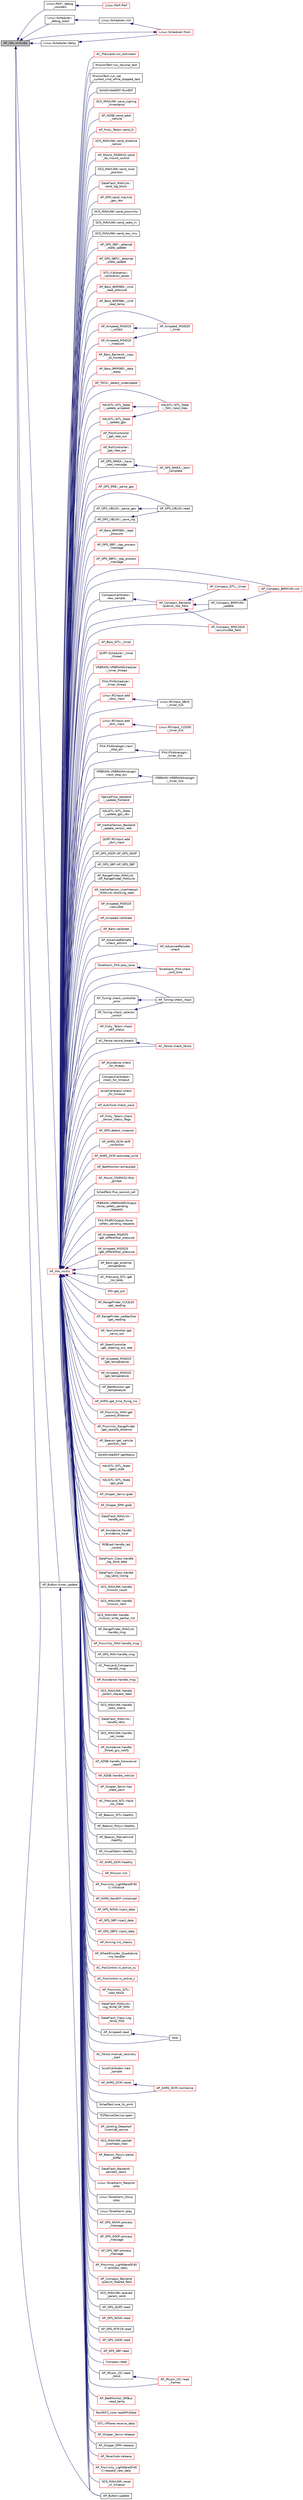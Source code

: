 digraph "AP_HAL::millis64"
{
 // INTERACTIVE_SVG=YES
  edge [fontname="Helvetica",fontsize="10",labelfontname="Helvetica",labelfontsize="10"];
  node [fontname="Helvetica",fontsize="10",shape=record];
  rankdir="LR";
  Node1 [label="AP_HAL::millis64",height=0.2,width=0.4,color="black", fillcolor="grey75", style="filled", fontcolor="black"];
  Node1 -> Node2 [dir="back",color="midnightblue",fontsize="10",style="solid",fontname="Helvetica"];
  Node2 [label="Linux::Perf::_debug\l_counters",height=0.2,width=0.4,color="black", fillcolor="white", style="filled",URL="$classLinux_1_1Perf.html#a3ac148f00b2c20fa02d6f8a741fea4e7"];
  Node2 -> Node3 [dir="back",color="midnightblue",fontsize="10",style="solid",fontname="Helvetica"];
  Node3 [label="Linux::Perf::Perf",height=0.2,width=0.4,color="red", fillcolor="white", style="filled",URL="$classLinux_1_1Perf.html#a3dbd0815611aaaeff54987747b8ee1d8"];
  Node1 -> Node4 [dir="back",color="midnightblue",fontsize="10",style="solid",fontname="Helvetica"];
  Node4 [label="Linux::Scheduler::\l_debug_stack",height=0.2,width=0.4,color="black", fillcolor="white", style="filled",URL="$classLinux_1_1Scheduler.html#a163eb7b285c95b1b1d036fc61d723910"];
  Node4 -> Node5 [dir="back",color="midnightblue",fontsize="10",style="solid",fontname="Helvetica"];
  Node5 [label="Linux::Scheduler::init",height=0.2,width=0.4,color="black", fillcolor="white", style="filled",URL="$classLinux_1_1Scheduler.html#a3d77c332e051c28c83fb07757e7100bd"];
  Node5 -> Node6 [dir="back",color="midnightblue",fontsize="10",style="solid",fontname="Helvetica"];
  Node6 [label="Linux::Scheduler::from",height=0.2,width=0.4,color="red", fillcolor="white", style="filled",URL="$classLinux_1_1Scheduler.html#a53ecaae0fdc72f85bd57c4b0cff93653"];
  Node6 -> Node1 [dir="back",color="midnightblue",fontsize="10",style="solid",fontname="Helvetica"];
  Node1 -> Node7 [dir="back",color="midnightblue",fontsize="10",style="solid",fontname="Helvetica"];
  Node7 [label="Linux::Scheduler::delay",height=0.2,width=0.4,color="black", fillcolor="white", style="filled",URL="$classLinux_1_1Scheduler.html#a14f3239ecbb9889823b20dc9de655c2f"];
  Node7 -> Node6 [dir="back",color="midnightblue",fontsize="10",style="solid",fontname="Helvetica"];
  Node1 -> Node8 [dir="back",color="midnightblue",fontsize="10",style="solid",fontname="Helvetica"];
  Node8 [label="AP_HAL::millis",height=0.2,width=0.4,color="red", fillcolor="white", style="filled",URL="$namespaceAP__HAL.html#a77dffbb18891996280308e21316ec186"];
  Node8 -> Node9 [dir="back",color="midnightblue",fontsize="10",style="solid",fontname="Helvetica"];
  Node9 [label="AP_GPS_SBP::_attempt\l_state_update",height=0.2,width=0.4,color="red", fillcolor="white", style="filled",URL="$classAP__GPS__SBP.html#af9e1e7cae1c58891c9a47a6ae6425491"];
  Node8 -> Node10 [dir="back",color="midnightblue",fontsize="10",style="solid",fontname="Helvetica"];
  Node10 [label="AP_GPS_SBP2::_attempt\l_state_update",height=0.2,width=0.4,color="red", fillcolor="white", style="filled",URL="$classAP__GPS__SBP2.html#a3edae9c87777799057ef0695fe831c2d"];
  Node8 -> Node11 [dir="back",color="midnightblue",fontsize="10",style="solid",fontname="Helvetica"];
  Node11 [label="SITL::Calibration::\l_calibration_poses",height=0.2,width=0.4,color="red", fillcolor="white", style="filled",URL="$classSITL_1_1Calibration.html#a529449c7dee022d7986666ed4bd1b11d"];
  Node8 -> Node12 [dir="back",color="midnightblue",fontsize="10",style="solid",fontname="Helvetica"];
  Node12 [label="AP_Baro_BMP085::_cmd\l_read_pressure",height=0.2,width=0.4,color="red", fillcolor="white", style="filled",URL="$classAP__Baro__BMP085.html#ac1fb3b227a84ad6acac84685b94d9d04"];
  Node8 -> Node13 [dir="back",color="midnightblue",fontsize="10",style="solid",fontname="Helvetica"];
  Node13 [label="AP_Baro_BMP085::_cmd\l_read_temp",height=0.2,width=0.4,color="red", fillcolor="white", style="filled",URL="$classAP__Baro__BMP085.html#a4372090c972c219aaa33469bab02421c"];
  Node8 -> Node14 [dir="back",color="midnightblue",fontsize="10",style="solid",fontname="Helvetica"];
  Node14 [label="AP_Airspeed_MS4525\l::_collect",height=0.2,width=0.4,color="red", fillcolor="white", style="filled",URL="$classAP__Airspeed__MS4525.html#a13fc58d8fcd175bfa011a67849d416bd"];
  Node14 -> Node15 [dir="back",color="midnightblue",fontsize="10",style="solid",fontname="Helvetica"];
  Node15 [label="AP_Airspeed_MS4525\l::_timer",height=0.2,width=0.4,color="red", fillcolor="white", style="filled",URL="$classAP__Airspeed__MS4525.html#aae5d41deaf1f1064c81ca91ef44ca8b1"];
  Node8 -> Node16 [dir="back",color="midnightblue",fontsize="10",style="solid",fontname="Helvetica"];
  Node16 [label="AP_Baro_Backend::_copy\l_to_frontend",height=0.2,width=0.4,color="red", fillcolor="white", style="filled",URL="$classAP__Baro__Backend.html#ad70c9cb450b4a7f5085d5b118ad90325"];
  Node8 -> Node17 [dir="back",color="midnightblue",fontsize="10",style="solid",fontname="Helvetica"];
  Node17 [label="AP_Baro_BMP085::_data\l_ready",height=0.2,width=0.4,color="red", fillcolor="white", style="filled",URL="$classAP__Baro__BMP085.html#ae3c2ff16de4fb49447fcab3db3a9d3c4"];
  Node8 -> Node18 [dir="back",color="midnightblue",fontsize="10",style="solid",fontname="Helvetica"];
  Node18 [label="AP_TECS::_detect_underspeed",height=0.2,width=0.4,color="red", fillcolor="white", style="filled",URL="$classAP__TECS.html#a7318e1b5998b99f4febe0d53040c5744"];
  Node8 -> Node19 [dir="back",color="midnightblue",fontsize="10",style="solid",fontname="Helvetica"];
  Node19 [label="HALSITL::SITL_State\l::_fdm_input_step",height=0.2,width=0.4,color="red", fillcolor="white", style="filled",URL="$classHALSITL_1_1SITL__State.html#ae31c93a26ca780bb508dded2498e2e93"];
  Node8 -> Node20 [dir="back",color="midnightblue",fontsize="10",style="solid",fontname="Helvetica"];
  Node20 [label="AP_PitchController\l::_get_rate_out",height=0.2,width=0.4,color="red", fillcolor="white", style="filled",URL="$classAP__PitchController.html#a4613b491d225c7ee7eac435f79d7c495"];
  Node8 -> Node21 [dir="back",color="midnightblue",fontsize="10",style="solid",fontname="Helvetica"];
  Node21 [label="AP_RollController::\l_get_rate_out",height=0.2,width=0.4,color="red", fillcolor="white", style="filled",URL="$classAP__RollController.html#a702a5fbdae8598e86dc2aa73b8f59089"];
  Node8 -> Node22 [dir="back",color="midnightblue",fontsize="10",style="solid",fontname="Helvetica"];
  Node22 [label="AP_GPS_NMEA::_have\l_new_message",height=0.2,width=0.4,color="black", fillcolor="white", style="filled",URL="$classAP__GPS__NMEA.html#ac00d59b8629fb189c9c3845a0947c1fc",tooltip="return true if we have a new set of NMEA messages "];
  Node22 -> Node23 [dir="back",color="midnightblue",fontsize="10",style="solid",fontname="Helvetica"];
  Node23 [label="AP_GPS_NMEA::_term\l_complete",height=0.2,width=0.4,color="red", fillcolor="white", style="filled",URL="$classAP__GPS__NMEA.html#ab82936a41e41786f03aea079978de6bc"];
  Node8 -> Node24 [dir="back",color="midnightblue",fontsize="10",style="solid",fontname="Helvetica"];
  Node24 [label="AP_Airspeed_MS4525\l::_measure",height=0.2,width=0.4,color="red", fillcolor="white", style="filled",URL="$classAP__Airspeed__MS4525.html#a4b09698b6eac3e5104ccdde3132e2986"];
  Node24 -> Node15 [dir="back",color="midnightblue",fontsize="10",style="solid",fontname="Helvetica"];
  Node8 -> Node25 [dir="back",color="midnightblue",fontsize="10",style="solid",fontname="Helvetica"];
  Node25 [label="AP_GPS_ERB::_parse_gps",height=0.2,width=0.4,color="red", fillcolor="white", style="filled",URL="$classAP__GPS__ERB.html#a5f2422b7fa7cfd94f6dfe7825b25a14a"];
  Node8 -> Node26 [dir="back",color="midnightblue",fontsize="10",style="solid",fontname="Helvetica"];
  Node26 [label="AP_GPS_UBLOX::_parse_gps",height=0.2,width=0.4,color="black", fillcolor="white", style="filled",URL="$classAP__GPS__UBLOX.html#a16ae8ab4b0babfbc2245beb0a438ec33"];
  Node26 -> Node27 [dir="back",color="midnightblue",fontsize="10",style="solid",fontname="Helvetica"];
  Node27 [label="AP_GPS_UBLOX::read",height=0.2,width=0.4,color="black", fillcolor="white", style="filled",URL="$classAP__GPS__UBLOX.html#a09825f5ca37ee9bdb5e0939a4073a84e"];
  Node8 -> Node28 [dir="back",color="midnightblue",fontsize="10",style="solid",fontname="Helvetica"];
  Node28 [label="AP_Baro_BMP085::_read\l_pressure",height=0.2,width=0.4,color="red", fillcolor="white", style="filled",URL="$classAP__Baro__BMP085.html#a430b610d8995dd5d437f576283586f75"];
  Node8 -> Node29 [dir="back",color="midnightblue",fontsize="10",style="solid",fontname="Helvetica"];
  Node29 [label="AP_GPS_UBLOX::_save_cfg",height=0.2,width=0.4,color="black", fillcolor="white", style="filled",URL="$classAP__GPS__UBLOX.html#a735f714c51ff36ab8e5fa4cf266627ab"];
  Node29 -> Node27 [dir="back",color="midnightblue",fontsize="10",style="solid",fontname="Helvetica"];
  Node8 -> Node30 [dir="back",color="midnightblue",fontsize="10",style="solid",fontname="Helvetica"];
  Node30 [label="AP_GPS_SBP::_sbp_process\l_message",height=0.2,width=0.4,color="red", fillcolor="white", style="filled",URL="$classAP__GPS__SBP.html#a95d51866fda5a620229c74d5684acce4"];
  Node8 -> Node31 [dir="back",color="midnightblue",fontsize="10",style="solid",fontname="Helvetica"];
  Node31 [label="AP_GPS_SBP2::_sbp_process\l_message",height=0.2,width=0.4,color="red", fillcolor="white", style="filled",URL="$classAP__GPS__SBP2.html#ac64f29dd084dc165c676cfd2751e77ae"];
  Node8 -> Node23 [dir="back",color="midnightblue",fontsize="10",style="solid",fontname="Helvetica"];
  Node8 -> Node32 [dir="back",color="midnightblue",fontsize="10",style="solid",fontname="Helvetica"];
  Node32 [label="AP_Compass_SITL::_timer",height=0.2,width=0.4,color="red", fillcolor="white", style="filled",URL="$classAP__Compass__SITL.html#a3f5d4867cc2b98a8150eed773c70f28d"];
  Node8 -> Node33 [dir="back",color="midnightblue",fontsize="10",style="solid",fontname="Helvetica"];
  Node33 [label="AP_Baro_SITL::_timer",height=0.2,width=0.4,color="red", fillcolor="white", style="filled",URL="$classAP__Baro__SITL.html#a4410046511a908517752e4244eef988b"];
  Node8 -> Node15 [dir="back",color="midnightblue",fontsize="10",style="solid",fontname="Helvetica"];
  Node8 -> Node34 [dir="back",color="midnightblue",fontsize="10",style="solid",fontname="Helvetica"];
  Node34 [label="QURT::Scheduler::_timer\l_thread",height=0.2,width=0.4,color="red", fillcolor="white", style="filled",URL="$classQURT_1_1Scheduler.html#a1d66358f539e2d6a483e72465ee89db4"];
  Node8 -> Node35 [dir="back",color="midnightblue",fontsize="10",style="solid",fontname="Helvetica"];
  Node35 [label="VRBRAIN::VRBRAINScheduler\l::_timer_thread",height=0.2,width=0.4,color="red", fillcolor="white", style="filled",URL="$classVRBRAIN_1_1VRBRAINScheduler.html#a9ee4d617834fabe5361a21e8f2ca167f"];
  Node8 -> Node36 [dir="back",color="midnightblue",fontsize="10",style="solid",fontname="Helvetica"];
  Node36 [label="PX4::PX4Scheduler::\l_timer_thread",height=0.2,width=0.4,color="red", fillcolor="white", style="filled",URL="$classPX4_1_1PX4Scheduler.html#ac963ed3c125bf36ec4d55f4675821540"];
  Node8 -> Node37 [dir="back",color="midnightblue",fontsize="10",style="solid",fontname="Helvetica"];
  Node37 [label="Linux::RCInput_SBUS\l::_timer_tick",height=0.2,width=0.4,color="black", fillcolor="white", style="filled",URL="$classLinux_1_1RCInput__SBUS.html#abfee87e744e16f1ddc3753f26dc07258"];
  Node8 -> Node38 [dir="back",color="midnightblue",fontsize="10",style="solid",fontname="Helvetica"];
  Node38 [label="Linux::RCInput_115200\l::_timer_tick",height=0.2,width=0.4,color="red", fillcolor="white", style="filled",URL="$classLinux_1_1RCInput__115200.html#a9805846609a4810fdfa92a6354f7cb45"];
  Node8 -> Node39 [dir="back",color="midnightblue",fontsize="10",style="solid",fontname="Helvetica"];
  Node39 [label="PX4::PX4AnalogIn::\l_timer_tick",height=0.2,width=0.4,color="black", fillcolor="white", style="filled",URL="$classPX4_1_1PX4AnalogIn.html#a8a56bfd768600281c018928ffe92e638"];
  Node8 -> Node40 [dir="back",color="midnightblue",fontsize="10",style="solid",fontname="Helvetica"];
  Node40 [label="VRBRAIN::VRBRAINAnalogIn\l::_timer_tick",height=0.2,width=0.4,color="black", fillcolor="white", style="filled",URL="$classVRBRAIN_1_1VRBRAINAnalogIn.html#a40d1f2b6221fd1af277a15d8c4c2b841"];
  Node8 -> Node41 [dir="back",color="midnightblue",fontsize="10",style="solid",fontname="Helvetica"];
  Node41 [label="AP_Compass_BMM150::\l_update",height=0.2,width=0.4,color="black", fillcolor="white", style="filled",URL="$classAP__Compass__BMM150.html#a96b1e2aac46938ae46e0f1b99a87b963"];
  Node41 -> Node42 [dir="back",color="midnightblue",fontsize="10",style="solid",fontname="Helvetica"];
  Node42 [label="AP_Compass_BMM150::init",height=0.2,width=0.4,color="red", fillcolor="white", style="filled",URL="$classAP__Compass__BMM150.html#abbf9a3c627c7226835bc4ec7a346f221"];
  Node8 -> Node43 [dir="back",color="midnightblue",fontsize="10",style="solid",fontname="Helvetica"];
  Node43 [label="HALSITL::SITL_State\l::_update_airspeed",height=0.2,width=0.4,color="red", fillcolor="white", style="filled",URL="$classHALSITL_1_1SITL__State.html#a926476eef699cc23f1de29f8e732b58b"];
  Node43 -> Node19 [dir="back",color="midnightblue",fontsize="10",style="solid",fontname="Helvetica"];
  Node8 -> Node44 [dir="back",color="midnightblue",fontsize="10",style="solid",fontname="Helvetica"];
  Node44 [label="OpticalFlow_backend\l::_update_frontend",height=0.2,width=0.4,color="red", fillcolor="white", style="filled",URL="$classOpticalFlow__backend.html#ab72ed837eb3db59b87bf26c3bc5cc6b8"];
  Node8 -> Node45 [dir="back",color="midnightblue",fontsize="10",style="solid",fontname="Helvetica"];
  Node45 [label="HALSITL::SITL_State\l::_update_gps",height=0.2,width=0.4,color="red", fillcolor="white", style="filled",URL="$classHALSITL_1_1SITL__State.html#a09b6857a6f87a51390d4e045cb671207"];
  Node45 -> Node19 [dir="back",color="midnightblue",fontsize="10",style="solid",fontname="Helvetica"];
  Node8 -> Node46 [dir="back",color="midnightblue",fontsize="10",style="solid",fontname="Helvetica"];
  Node46 [label="HALSITL::SITL_State\l::_update_gps_ubx",height=0.2,width=0.4,color="black", fillcolor="white", style="filled",URL="$classHALSITL_1_1SITL__State.html#ac1ebac67fec89f45cb9d45a0655ff03b"];
  Node8 -> Node47 [dir="back",color="midnightblue",fontsize="10",style="solid",fontname="Helvetica"];
  Node47 [label="AP_InertialSensor_Backend\l::_update_sensor_rate",height=0.2,width=0.4,color="red", fillcolor="white", style="filled",URL="$classAP__InertialSensor__Backend.html#aa5fffdafc41848b971e3639eef787a2b"];
  Node8 -> Node48 [dir="back",color="midnightblue",fontsize="10",style="solid",fontname="Helvetica"];
  Node48 [label="AP_Compass_MMC3416\l::accumulate_field",height=0.2,width=0.4,color="red", fillcolor="white", style="filled",URL="$classAP__Compass__MMC3416.html#aa81525e474696e469db55ad9712a1b4f"];
  Node8 -> Node49 [dir="back",color="midnightblue",fontsize="10",style="solid",fontname="Helvetica"];
  Node49 [label="Linux::RCInput::add\l_dsm_input",height=0.2,width=0.4,color="red", fillcolor="white", style="filled",URL="$classLinux_1_1RCInput.html#a25136c569dd0745cad9ed02cefd87e54"];
  Node49 -> Node38 [dir="back",color="midnightblue",fontsize="10",style="solid",fontname="Helvetica"];
  Node8 -> Node50 [dir="back",color="midnightblue",fontsize="10",style="solid",fontname="Helvetica"];
  Node50 [label="QURT::RCInput::add\l_dsm_input",height=0.2,width=0.4,color="red", fillcolor="white", style="filled",URL="$classQURT_1_1RCInput.html#a2617a405bd3ee00bfb852210ab6c83c0"];
  Node8 -> Node51 [dir="back",color="midnightblue",fontsize="10",style="solid",fontname="Helvetica"];
  Node51 [label="Linux::RCInput::add\l_sbus_input",height=0.2,width=0.4,color="red", fillcolor="white", style="filled",URL="$classLinux_1_1RCInput.html#ad1b918e5e7487c376b3c7dfe116820e6"];
  Node51 -> Node37 [dir="back",color="midnightblue",fontsize="10",style="solid",fontname="Helvetica"];
  Node8 -> Node52 [dir="back",color="midnightblue",fontsize="10",style="solid",fontname="Helvetica"];
  Node52 [label="AP_GPS_GSOF::AP_GPS_GSOF",height=0.2,width=0.4,color="black", fillcolor="white", style="filled",URL="$classAP__GPS__GSOF.html#aec41afcb9cf873ac94f3da3591f375cc"];
  Node8 -> Node53 [dir="back",color="midnightblue",fontsize="10",style="solid",fontname="Helvetica"];
  Node53 [label="AP_GPS_SBP::AP_GPS_SBP",height=0.2,width=0.4,color="black", fillcolor="white", style="filled",URL="$classAP__GPS__SBP.html#a5330643cab6ccc8bdd48a139d27d7bf0"];
  Node8 -> Node54 [dir="back",color="midnightblue",fontsize="10",style="solid",fontname="Helvetica"];
  Node54 [label="AP_RangeFinder_MAVLink\l::AP_RangeFinder_MAVLink",height=0.2,width=0.4,color="black", fillcolor="white", style="filled",URL="$classAP__RangeFinder__MAVLink.html#a66299625c83dee25d43fe807d423bfe5"];
  Node8 -> Node55 [dir="back",color="midnightblue",fontsize="10",style="solid",fontname="Helvetica"];
  Node55 [label="AP_InertialSensor_UserInteract\l_MAVLink::blocking_read",height=0.2,width=0.4,color="red", fillcolor="white", style="filled",URL="$classAP__InertialSensor__UserInteract__MAVLink.html#a48aca70929432691988f04da6a6797e9"];
  Node8 -> Node56 [dir="back",color="midnightblue",fontsize="10",style="solid",fontname="Helvetica"];
  Node56 [label="AP_Airspeed_MS5525\l::calculate",height=0.2,width=0.4,color="red", fillcolor="white", style="filled",URL="$classAP__Airspeed__MS5525.html#a9f3b8fc0b48b02836aa13f6ea76606c4"];
  Node8 -> Node57 [dir="back",color="midnightblue",fontsize="10",style="solid",fontname="Helvetica"];
  Node57 [label="AP_Airspeed::calibrate",height=0.2,width=0.4,color="red", fillcolor="white", style="filled",URL="$classAP__Airspeed.html#afb7c91590b3efc00ee2d72cc6bcc856f"];
  Node8 -> Node58 [dir="back",color="midnightblue",fontsize="10",style="solid",fontname="Helvetica"];
  Node58 [label="AP_Baro::calibrate",height=0.2,width=0.4,color="red", fillcolor="white", style="filled",URL="$classAP__Baro.html#abd4110392c9cc5e59b143dd4cb2b5800"];
  Node8 -> Node59 [dir="back",color="midnightblue",fontsize="10",style="solid",fontname="Helvetica"];
  Node59 [label="AP_AdvancedFailsafe\l::check",height=0.2,width=0.4,color="red", fillcolor="white", style="filled",URL="$classAP__AdvancedFailsafe.html#a017a878d56457eea9bd9a59c07b92190"];
  Node8 -> Node60 [dir="back",color="midnightblue",fontsize="10",style="solid",fontname="Helvetica"];
  Node60 [label="AP_AdvancedFailsafe\l::check_altlimit",height=0.2,width=0.4,color="black", fillcolor="white", style="filled",URL="$classAP__AdvancedFailsafe.html#afcae077373d7958b1dba0ebc6c25d61b"];
  Node60 -> Node59 [dir="back",color="midnightblue",fontsize="10",style="solid",fontname="Helvetica"];
  Node8 -> Node61 [dir="back",color="midnightblue",fontsize="10",style="solid",fontname="Helvetica"];
  Node61 [label="ToneAlarm_PX4::check\l_cont_tone",height=0.2,width=0.4,color="red", fillcolor="white", style="filled",URL="$classToneAlarm__PX4.html#abb5cda80288f2d2dca9d9e5c7e5fd920"];
  Node8 -> Node62 [dir="back",color="midnightblue",fontsize="10",style="solid",fontname="Helvetica"];
  Node62 [label="AP_Tuning::check_controller\l_error",height=0.2,width=0.4,color="black", fillcolor="white", style="filled",URL="$classAP__Tuning.html#a2edf7f8bc74c25be438ec7ceacbe9267"];
  Node62 -> Node63 [dir="back",color="midnightblue",fontsize="10",style="solid",fontname="Helvetica"];
  Node63 [label="AP_Tuning::check_input",height=0.2,width=0.4,color="black", fillcolor="white", style="filled",URL="$classAP__Tuning.html#a26bf8c5e3711e547ce95654ca285fecb"];
  Node8 -> Node64 [dir="back",color="midnightblue",fontsize="10",style="solid",fontname="Helvetica"];
  Node64 [label="AP_Frsky_Telem::check\l_ekf_status",height=0.2,width=0.4,color="red", fillcolor="white", style="filled",URL="$classAP__Frsky__Telem.html#ae7cda6dffbc204a0a9ca7b5ff92d8f94"];
  Node8 -> Node65 [dir="back",color="midnightblue",fontsize="10",style="solid",fontname="Helvetica"];
  Node65 [label="AC_Fence::check_fence",height=0.2,width=0.4,color="red", fillcolor="white", style="filled",URL="$classAC__Fence.html#a730e2005dc74a0a70ee16bfb9569baeb"];
  Node8 -> Node66 [dir="back",color="midnightblue",fontsize="10",style="solid",fontname="Helvetica"];
  Node66 [label="AP_Avoidance::check\l_for_threats",height=0.2,width=0.4,color="red", fillcolor="white", style="filled",URL="$classAP__Avoidance.html#abc8f1fe8366f6d24482fde3a87f49315"];
  Node8 -> Node67 [dir="back",color="midnightblue",fontsize="10",style="solid",fontname="Helvetica"];
  Node67 [label="CompassCalibrator::\lcheck_for_timeout",height=0.2,width=0.4,color="black", fillcolor="white", style="filled",URL="$classCompassCalibrator.html#a62c2a942fc44357860fe22df7ffdccf2"];
  Node8 -> Node68 [dir="back",color="midnightblue",fontsize="10",style="solid",fontname="Helvetica"];
  Node68 [label="AccelCalibrator::check\l_for_timeout",height=0.2,width=0.4,color="red", fillcolor="white", style="filled",URL="$classAccelCalibrator.html#af7d4e451e12cfadd1fe298743c8538a8"];
  Node8 -> Node63 [dir="back",color="midnightblue",fontsize="10",style="solid",fontname="Helvetica"];
  Node8 -> Node69 [dir="back",color="midnightblue",fontsize="10",style="solid",fontname="Helvetica"];
  Node69 [label="AP_AutoTune::check_save",height=0.2,width=0.4,color="red", fillcolor="white", style="filled",URL="$classAP__AutoTune.html#ac05a94ad7cd4c42e14182d9ba5f861db"];
  Node8 -> Node70 [dir="back",color="midnightblue",fontsize="10",style="solid",fontname="Helvetica"];
  Node70 [label="AP_Tuning::check_selector\l_switch",height=0.2,width=0.4,color="black", fillcolor="white", style="filled",URL="$classAP__Tuning.html#a2c322bf5acb10cb09aee89436abf4e04"];
  Node70 -> Node63 [dir="back",color="midnightblue",fontsize="10",style="solid",fontname="Helvetica"];
  Node8 -> Node71 [dir="back",color="midnightblue",fontsize="10",style="solid",fontname="Helvetica"];
  Node71 [label="AP_Frsky_Telem::check\l_sensor_status_flags",height=0.2,width=0.4,color="red", fillcolor="white", style="filled",URL="$classAP__Frsky__Telem.html#a190c956e56465e105b8e81d4bdc3dd58"];
  Node8 -> Node72 [dir="back",color="midnightblue",fontsize="10",style="solid",fontname="Helvetica"];
  Node72 [label="AP_GPS::detect_instance",height=0.2,width=0.4,color="red", fillcolor="white", style="filled",URL="$classAP__GPS.html#a4bdd5c70ed358b4147a58c7d09f040dd"];
  Node8 -> Node73 [dir="back",color="midnightblue",fontsize="10",style="solid",fontname="Helvetica"];
  Node73 [label="AP_AHRS_DCM::drift\l_correction",height=0.2,width=0.4,color="red", fillcolor="white", style="filled",URL="$classAP__AHRS__DCM.html#a8c3304b59bc6a27f24c686985c100549"];
  Node8 -> Node74 [dir="back",color="midnightblue",fontsize="10",style="solid",fontname="Helvetica"];
  Node74 [label="AP_AHRS_DCM::estimate_wind",height=0.2,width=0.4,color="red", fillcolor="white", style="filled",URL="$classAP__AHRS__DCM.html#a757a939cd2b3276bd34493d797abdbbc"];
  Node8 -> Node75 [dir="back",color="midnightblue",fontsize="10",style="solid",fontname="Helvetica"];
  Node75 [label="AP_BattMonitor::exhausted",height=0.2,width=0.4,color="red", fillcolor="white", style="filled",URL="$classAP__BattMonitor.html#af4f82f91854e1a8b04745ab05f932c0f",tooltip="exhausted - returns true if the battery&#39;s voltage remains below the low_voltage for 10 seconds or rem..."];
  Node8 -> Node76 [dir="back",color="midnightblue",fontsize="10",style="solid",fontname="Helvetica"];
  Node76 [label="AP_Mount_SToRM32::find\l_gimbal",height=0.2,width=0.4,color="red", fillcolor="white", style="filled",URL="$classAP__Mount__SToRM32.html#a2ec4b2a08f50c26bc0e81c0108ce4c68"];
  Node8 -> Node77 [dir="back",color="midnightblue",fontsize="10",style="solid",fontname="Helvetica"];
  Node77 [label="SchedTest::five_second_call",height=0.2,width=0.4,color="black", fillcolor="white", style="filled",URL="$classSchedTest.html#ab41681c4e9b1eda12cc3f85ed89e82cf"];
  Node8 -> Node78 [dir="back",color="midnightblue",fontsize="10",style="solid",fontname="Helvetica"];
  Node78 [label="VRBRAIN::VRBRAINRCOutput\l::force_safety_pending\l_requests",height=0.2,width=0.4,color="red", fillcolor="white", style="filled",URL="$classVRBRAIN_1_1VRBRAINRCOutput.html#a6630438a6dbe9bebf6815b40b3e3a445"];
  Node8 -> Node79 [dir="back",color="midnightblue",fontsize="10",style="solid",fontname="Helvetica"];
  Node79 [label="PX4::PX4RCOutput::force\l_safety_pending_requests",height=0.2,width=0.4,color="red", fillcolor="white", style="filled",URL="$classPX4_1_1PX4RCOutput.html#ae6e06f7bfea21ed7d3fadbe3f839a336"];
  Node8 -> Node80 [dir="back",color="midnightblue",fontsize="10",style="solid",fontname="Helvetica"];
  Node80 [label="AP_Airspeed_MS4525\l::get_differential_pressure",height=0.2,width=0.4,color="red", fillcolor="white", style="filled",URL="$classAP__Airspeed__MS4525.html#a3cf8acd4abd23d999ca7c657a681874f"];
  Node8 -> Node81 [dir="back",color="midnightblue",fontsize="10",style="solid",fontname="Helvetica"];
  Node81 [label="AP_Airspeed_MS5525\l::get_differential_pressure",height=0.2,width=0.4,color="red", fillcolor="white", style="filled",URL="$classAP__Airspeed__MS5525.html#abb425adafd4607f3bf2e1d0952e66357"];
  Node8 -> Node82 [dir="back",color="midnightblue",fontsize="10",style="solid",fontname="Helvetica"];
  Node82 [label="AP_Baro::get_external\l_temperature",height=0.2,width=0.4,color="black", fillcolor="white", style="filled",URL="$classAP__Baro.html#ad341c4db5c367d38f1af577b9af98f61"];
  Node8 -> Node83 [dir="back",color="midnightblue",fontsize="10",style="solid",fontname="Helvetica"];
  Node83 [label="AC_PrecLand_SITL::get\l_los_body",height=0.2,width=0.4,color="black", fillcolor="white", style="filled",URL="$classAC__PrecLand__SITL.html#acb3aa9a9cf3d7a71b2749e07b3d629ab"];
  Node8 -> Node84 [dir="back",color="midnightblue",fontsize="10",style="solid",fontname="Helvetica"];
  Node84 [label="PID::get_pid",height=0.2,width=0.4,color="red", fillcolor="white", style="filled",URL="$classPID.html#a28e600e906e006863e9018e66422bde6"];
  Node8 -> Node85 [dir="back",color="midnightblue",fontsize="10",style="solid",fontname="Helvetica"];
  Node85 [label="AP_RangeFinder_VL53L0X\l::get_reading",height=0.2,width=0.4,color="red", fillcolor="white", style="filled",URL="$classAP__RangeFinder__VL53L0X.html#a6d85723df25c37c2fc998f4ae8ce6588"];
  Node8 -> Node86 [dir="back",color="midnightblue",fontsize="10",style="solid",fontname="Helvetica"];
  Node86 [label="AP_RangeFinder_LeddarOne\l::get_reading",height=0.2,width=0.4,color="red", fillcolor="white", style="filled",URL="$classAP__RangeFinder__LeddarOne.html#a22877f3c009baa2f91387c318fea23c5"];
  Node8 -> Node87 [dir="back",color="midnightblue",fontsize="10",style="solid",fontname="Helvetica"];
  Node87 [label="AP_YawController::get\l_servo_out",height=0.2,width=0.4,color="red", fillcolor="white", style="filled",URL="$classAP__YawController.html#a0cff30a9e52de0ba04dd26661a1f4506"];
  Node8 -> Node88 [dir="back",color="midnightblue",fontsize="10",style="solid",fontname="Helvetica"];
  Node88 [label="AP_SteerController\l::get_steering_out_rate",height=0.2,width=0.4,color="red", fillcolor="white", style="filled",URL="$classAP__SteerController.html#aaf42965b867c847976199bb550f7a529"];
  Node8 -> Node89 [dir="back",color="midnightblue",fontsize="10",style="solid",fontname="Helvetica"];
  Node89 [label="AP_Airspeed_MS4525\l::get_temperature",height=0.2,width=0.4,color="red", fillcolor="white", style="filled",URL="$classAP__Airspeed__MS4525.html#a73b23430eb6571882bf458eb6fc09a78"];
  Node8 -> Node90 [dir="back",color="midnightblue",fontsize="10",style="solid",fontname="Helvetica"];
  Node90 [label="AP_Airspeed_MS5525\l::get_temperature",height=0.2,width=0.4,color="red", fillcolor="white", style="filled",URL="$classAP__Airspeed__MS5525.html#a34f2808d7627e507b24e736a623dae47"];
  Node8 -> Node91 [dir="back",color="midnightblue",fontsize="10",style="solid",fontname="Helvetica"];
  Node91 [label="AP_BattMonitor::get\l_temperature",height=0.2,width=0.4,color="black", fillcolor="white", style="filled",URL="$classAP__BattMonitor.html#a75f2405acfe813d277c702550395efab"];
  Node8 -> Node92 [dir="back",color="midnightblue",fontsize="10",style="solid",fontname="Helvetica"];
  Node92 [label="AP_AHRS::get_time_flying_ms",height=0.2,width=0.4,color="red", fillcolor="white", style="filled",URL="$classAP__AHRS.html#a42990fda24d17ead02635458684957e7"];
  Node8 -> Node93 [dir="back",color="midnightblue",fontsize="10",style="solid",fontname="Helvetica"];
  Node93 [label="AP_Proximity_MAV::get\l_upward_distance",height=0.2,width=0.4,color="red", fillcolor="white", style="filled",URL="$classAP__Proximity__MAV.html#a9108d63bd342b1a6d14a7de52b99e7ec"];
  Node8 -> Node94 [dir="back",color="midnightblue",fontsize="10",style="solid",fontname="Helvetica"];
  Node94 [label="AP_Proximity_RangeFinder\l::get_upward_distance",height=0.2,width=0.4,color="red", fillcolor="white", style="filled",URL="$classAP__Proximity__RangeFinder.html#a2b4513c3b186df77087774d1cea344ed"];
  Node8 -> Node95 [dir="back",color="midnightblue",fontsize="10",style="solid",fontname="Helvetica"];
  Node95 [label="AP_Beacon::get_vehicle\l_position_ned",height=0.2,width=0.4,color="red", fillcolor="white", style="filled",URL="$classAP__Beacon.html#a0b7aef9f21c219f128c4742c8a0bc589"];
  Node8 -> Node96 [dir="back",color="midnightblue",fontsize="10",style="solid",fontname="Helvetica"];
  Node96 [label="SoloGimbalEKF::getStatus",height=0.2,width=0.4,color="black", fillcolor="white", style="filled",URL="$classSoloGimbalEKF.html#a6215603342a9aca9ee7a7f4cc711bed1"];
  Node8 -> Node97 [dir="back",color="midnightblue",fontsize="10",style="solid",fontname="Helvetica"];
  Node97 [label="HALSITL::SITL_State\l::gps2_pipe",height=0.2,width=0.4,color="red", fillcolor="white", style="filled",URL="$classHALSITL_1_1SITL__State.html#ac8fc11db5fb88d100f2bd0af12ceb603"];
  Node8 -> Node98 [dir="back",color="midnightblue",fontsize="10",style="solid",fontname="Helvetica"];
  Node98 [label="HALSITL::SITL_State\l::gps_pipe",height=0.2,width=0.4,color="red", fillcolor="white", style="filled",URL="$classHALSITL_1_1SITL__State.html#a57e8a50d102e4af110bb5701bd5a9a8b"];
  Node8 -> Node99 [dir="back",color="midnightblue",fontsize="10",style="solid",fontname="Helvetica"];
  Node99 [label="AP_Gripper_Servo::grab",height=0.2,width=0.4,color="red", fillcolor="white", style="filled",URL="$classAP__Gripper__Servo.html#ac6515ac41b69767ca75593809e85c44a"];
  Node8 -> Node100 [dir="back",color="midnightblue",fontsize="10",style="solid",fontname="Helvetica"];
  Node100 [label="AP_Gripper_EPM::grab",height=0.2,width=0.4,color="red", fillcolor="white", style="filled",URL="$classAP__Gripper__EPM.html#a315852aab3ec4ad6265adedca7fc88a4"];
  Node8 -> Node101 [dir="back",color="midnightblue",fontsize="10",style="solid",fontname="Helvetica"];
  Node101 [label="DataFlash_MAVLink::\lhandle_ack",height=0.2,width=0.4,color="red", fillcolor="white", style="filled",URL="$classDataFlash__MAVLink.html#ad85131f72fab0573d64700073517387f"];
  Node8 -> Node102 [dir="back",color="midnightblue",fontsize="10",style="solid",fontname="Helvetica"];
  Node102 [label="AP_Avoidance::handle\l_avoidance_local",height=0.2,width=0.4,color="red", fillcolor="white", style="filled",URL="$classAP__Avoidance.html#a74e6f0ed8faffe3ecef0a354cb41e5f9"];
  Node8 -> Node103 [dir="back",color="midnightblue",fontsize="10",style="solid",fontname="Helvetica"];
  Node103 [label="RGBLed::handle_led\l_control",height=0.2,width=0.4,color="red", fillcolor="white", style="filled",URL="$classRGBLed.html#a4450afb2aeaec4fdd8553bd4a70306aa"];
  Node8 -> Node104 [dir="back",color="midnightblue",fontsize="10",style="solid",fontname="Helvetica"];
  Node104 [label="DataFlash_Class::handle\l_log_send_data",height=0.2,width=0.4,color="red", fillcolor="white", style="filled",URL="$classDataFlash__Class.html#a309bce613a2f12ab72035c5bb041bddd"];
  Node8 -> Node105 [dir="back",color="midnightblue",fontsize="10",style="solid",fontname="Helvetica"];
  Node105 [label="DataFlash_Class::handle\l_log_send_listing",height=0.2,width=0.4,color="red", fillcolor="white", style="filled",URL="$classDataFlash__Class.html#a1453986174eb7e5292a6b5c68005acf2"];
  Node8 -> Node106 [dir="back",color="midnightblue",fontsize="10",style="solid",fontname="Helvetica"];
  Node106 [label="GCS_MAVLINK::handle\l_mission_count",height=0.2,width=0.4,color="red", fillcolor="white", style="filled",URL="$structGCS__MAVLINK.html#ac7ef3fc15b352cb905b202906367e466"];
  Node8 -> Node107 [dir="back",color="midnightblue",fontsize="10",style="solid",fontname="Helvetica"];
  Node107 [label="GCS_MAVLINK::handle\l_mission_item",height=0.2,width=0.4,color="red", fillcolor="white", style="filled",URL="$structGCS__MAVLINK.html#a143a91427102a9aea995d10bad67f435"];
  Node8 -> Node108 [dir="back",color="midnightblue",fontsize="10",style="solid",fontname="Helvetica"];
  Node108 [label="GCS_MAVLINK::handle\l_mission_write_partial_list",height=0.2,width=0.4,color="red", fillcolor="white", style="filled",URL="$structGCS__MAVLINK.html#add72083180081323352d4f701ae0d7d2"];
  Node8 -> Node109 [dir="back",color="midnightblue",fontsize="10",style="solid",fontname="Helvetica"];
  Node109 [label="AP_RangeFinder_MAVLink\l::handle_msg",height=0.2,width=0.4,color="black", fillcolor="white", style="filled",URL="$classAP__RangeFinder__MAVLink.html#a537bc1546debd5b4929f01217b19e810"];
  Node8 -> Node110 [dir="back",color="midnightblue",fontsize="10",style="solid",fontname="Helvetica"];
  Node110 [label="AP_Proximity_MAV::handle_msg",height=0.2,width=0.4,color="red", fillcolor="white", style="filled",URL="$classAP__Proximity__MAV.html#a830cc5ddf2120082f362a6484a02837c"];
  Node8 -> Node111 [dir="back",color="midnightblue",fontsize="10",style="solid",fontname="Helvetica"];
  Node111 [label="AP_GPS_MAV::handle_msg",height=0.2,width=0.4,color="black", fillcolor="white", style="filled",URL="$classAP__GPS__MAV.html#ae989fb3aac6f279ca7bffc3e5262c5fe"];
  Node8 -> Node112 [dir="back",color="midnightblue",fontsize="10",style="solid",fontname="Helvetica"];
  Node112 [label="AC_PrecLand_Companion\l::handle_msg",height=0.2,width=0.4,color="black", fillcolor="white", style="filled",URL="$classAC__PrecLand__Companion.html#a47f1a7e3605ff1276f8c10b39f1f68d4"];
  Node8 -> Node113 [dir="back",color="midnightblue",fontsize="10",style="solid",fontname="Helvetica"];
  Node113 [label="AP_Avoidance::handle_msg",height=0.2,width=0.4,color="red", fillcolor="white", style="filled",URL="$classAP__Avoidance.html#ad4c6e3d73abd681053400138e9bd94ee"];
  Node8 -> Node114 [dir="back",color="midnightblue",fontsize="10",style="solid",fontname="Helvetica"];
  Node114 [label="GCS_MAVLINK::handle\l_param_request_read",height=0.2,width=0.4,color="red", fillcolor="white", style="filled",URL="$structGCS__MAVLINK.html#a5049292431ff6787cd0c4fe69e7fa494"];
  Node8 -> Node115 [dir="back",color="midnightblue",fontsize="10",style="solid",fontname="Helvetica"];
  Node115 [label="GCS_MAVLINK::handle\l_radio_status",height=0.2,width=0.4,color="black", fillcolor="white", style="filled",URL="$structGCS__MAVLINK.html#a95855cb1b5e848b644d0fdeb1009a031"];
  Node8 -> Node116 [dir="back",color="midnightblue",fontsize="10",style="solid",fontname="Helvetica"];
  Node116 [label="DataFlash_MAVLink::\lhandle_retry",height=0.2,width=0.4,color="red", fillcolor="white", style="filled",URL="$classDataFlash__MAVLink.html#ad605856bb08adf4deabfe65eb3ce5e73"];
  Node8 -> Node117 [dir="back",color="midnightblue",fontsize="10",style="solid",fontname="Helvetica"];
  Node117 [label="GCS_MAVLINK::handle\l_set_mode",height=0.2,width=0.4,color="black", fillcolor="white", style="filled",URL="$structGCS__MAVLINK.html#a284d41b2654611c5ca0041a2913dced8"];
  Node8 -> Node118 [dir="back",color="midnightblue",fontsize="10",style="solid",fontname="Helvetica"];
  Node118 [label="AP_Avoidance::handle\l_threat_gcs_notify",height=0.2,width=0.4,color="red", fillcolor="white", style="filled",URL="$classAP__Avoidance.html#adc8a3f773458736daeec7b63edd068ba"];
  Node8 -> Node119 [dir="back",color="midnightblue",fontsize="10",style="solid",fontname="Helvetica"];
  Node119 [label="AP_ADSB::handle_transceiver\l_report",height=0.2,width=0.4,color="red", fillcolor="white", style="filled",URL="$classAP__ADSB.html#a3e100c93ec641fc04cbf8b0472a482f2"];
  Node8 -> Node120 [dir="back",color="midnightblue",fontsize="10",style="solid",fontname="Helvetica"];
  Node120 [label="AP_ADSB::handle_vehicle",height=0.2,width=0.4,color="red", fillcolor="white", style="filled",URL="$classAP__ADSB.html#aff9bf5fb12ef29cf49a939814d8f86ce"];
  Node8 -> Node121 [dir="back",color="midnightblue",fontsize="10",style="solid",fontname="Helvetica"];
  Node121 [label="AP_Gripper_Servo::has\l_state_pwm",height=0.2,width=0.4,color="red", fillcolor="white", style="filled",URL="$classAP__Gripper__Servo.html#a009271fa00ec5e66772727159f68a345"];
  Node8 -> Node122 [dir="back",color="midnightblue",fontsize="10",style="solid",fontname="Helvetica"];
  Node122 [label="AC_PrecLand_SITL::have\l_los_meas",height=0.2,width=0.4,color="red", fillcolor="white", style="filled",URL="$classAC__PrecLand__SITL.html#a06c66b5d37c2c7117b48971d968f27f6"];
  Node8 -> Node123 [dir="back",color="midnightblue",fontsize="10",style="solid",fontname="Helvetica"];
  Node123 [label="AP_Beacon_SITL::healthy",height=0.2,width=0.4,color="black", fillcolor="white", style="filled",URL="$classAP__Beacon__SITL.html#a02c1e0e1d16d296dc3e8c63d98b97c26"];
  Node8 -> Node124 [dir="back",color="midnightblue",fontsize="10",style="solid",fontname="Helvetica"];
  Node124 [label="AP_Beacon_Pozyx::healthy",height=0.2,width=0.4,color="black", fillcolor="white", style="filled",URL="$classAP__Beacon__Pozyx.html#afffd9d173819a6dcd4e748ff0d91243e"];
  Node8 -> Node125 [dir="back",color="midnightblue",fontsize="10",style="solid",fontname="Helvetica"];
  Node125 [label="AP_Beacon_Marvelmind\l::healthy",height=0.2,width=0.4,color="black", fillcolor="white", style="filled",URL="$classAP__Beacon__Marvelmind.html#ae4710bc1894bd606a51d6ab314bfd6af"];
  Node8 -> Node126 [dir="back",color="midnightblue",fontsize="10",style="solid",fontname="Helvetica"];
  Node126 [label="AP_VisualOdom::healthy",height=0.2,width=0.4,color="black", fillcolor="white", style="filled",URL="$classAP__VisualOdom.html#ad4f18b55efe9ecfb7851ab19014d0562"];
  Node8 -> Node127 [dir="back",color="midnightblue",fontsize="10",style="solid",fontname="Helvetica"];
  Node127 [label="AP_AHRS_DCM::healthy",height=0.2,width=0.4,color="red", fillcolor="white", style="filled",URL="$classAP__AHRS__DCM.html#a50ca17cf76c4755fedaade39874765bb"];
  Node8 -> Node42 [dir="back",color="midnightblue",fontsize="10",style="solid",fontname="Helvetica"];
  Node8 -> Node128 [dir="back",color="midnightblue",fontsize="10",style="solid",fontname="Helvetica"];
  Node128 [label="AP_Mission::init",height=0.2,width=0.4,color="red", fillcolor="white", style="filled",URL="$classAP__Mission.html#aca08705d731469bf69daa788d93af56b",tooltip="init - initialises this library including checks the version in eeprom matches this library ..."];
  Node8 -> Node129 [dir="back",color="midnightblue",fontsize="10",style="solid",fontname="Helvetica"];
  Node129 [label="AP_Proximity_LightWareSF40\lC::initialise",height=0.2,width=0.4,color="red", fillcolor="white", style="filled",URL="$classAP__Proximity__LightWareSF40C.html#ad1302483409899abe3a4812e7b81bf8c"];
  Node8 -> Node130 [dir="back",color="midnightblue",fontsize="10",style="solid",fontname="Helvetica"];
  Node130 [label="AP_AHRS_NavEKF::initialised",height=0.2,width=0.4,color="red", fillcolor="white", style="filled",URL="$classAP__AHRS__NavEKF.html#a10d60327d51f3b068c59f181fd177045"];
  Node8 -> Node131 [dir="back",color="midnightblue",fontsize="10",style="solid",fontname="Helvetica"];
  Node131 [label="AP_GPS_NOVA::inject_data",height=0.2,width=0.4,color="red", fillcolor="white", style="filled",URL="$classAP__GPS__NOVA.html#aea03e204bf082a134e14a83b982b8f28"];
  Node8 -> Node132 [dir="back",color="midnightblue",fontsize="10",style="solid",fontname="Helvetica"];
  Node132 [label="AP_GPS_SBP::inject_data",height=0.2,width=0.4,color="red", fillcolor="white", style="filled",URL="$classAP__GPS__SBP.html#a6658172928d44e372b33b6f66af042b1"];
  Node8 -> Node133 [dir="back",color="midnightblue",fontsize="10",style="solid",fontname="Helvetica"];
  Node133 [label="AP_GPS_SBP2::inject_data",height=0.2,width=0.4,color="red", fillcolor="white", style="filled",URL="$classAP__GPS__SBP2.html#a0aaeed6ec2a8c82124d72e2056de5808"];
  Node8 -> Node134 [dir="back",color="midnightblue",fontsize="10",style="solid",fontname="Helvetica"];
  Node134 [label="AP_Arming::ins_checks",height=0.2,width=0.4,color="red", fillcolor="white", style="filled",URL="$classAP__Arming.html#a98bb929393d206413a92adb94d443fc8"];
  Node8 -> Node135 [dir="back",color="midnightblue",fontsize="10",style="solid",fontname="Helvetica"];
  Node135 [label="AP_WheelEncoder_Quadrature\l::irq_handler",height=0.2,width=0.4,color="red", fillcolor="white", style="filled",URL="$classAP__WheelEncoder__Quadrature.html#ac7614b12b0db3c8fc113b915eeed6815"];
  Node8 -> Node136 [dir="back",color="midnightblue",fontsize="10",style="solid",fontname="Helvetica"];
  Node136 [label="AC_PosControl::is_active_xy",height=0.2,width=0.4,color="red", fillcolor="white", style="filled",URL="$classAC__PosControl.html#ad6864eaa25734c3908f5a77da3499a60"];
  Node8 -> Node137 [dir="back",color="midnightblue",fontsize="10",style="solid",fontname="Helvetica"];
  Node137 [label="AC_PosControl::is_active_z",height=0.2,width=0.4,color="red", fillcolor="white", style="filled",URL="$classAC__PosControl.html#aeaaab19261649e644c0c83b471a0325c"];
  Node8 -> Node138 [dir="back",color="midnightblue",fontsize="10",style="solid",fontname="Helvetica"];
  Node138 [label="AP_Proximity_SITL::\lload_fence",height=0.2,width=0.4,color="red", fillcolor="white", style="filled",URL="$classAP__Proximity__SITL.html#a64912db994fb73e63f21adc0fa1eb6c5"];
  Node8 -> Node139 [dir="back",color="midnightblue",fontsize="10",style="solid",fontname="Helvetica"];
  Node139 [label="DataFlash_MAVLink::\lLog_Write_DF_MAV",height=0.2,width=0.4,color="red", fillcolor="white", style="filled",URL="$classDataFlash__MAVLink.html#a4e95e48809d7011702476e879415d96c"];
  Node8 -> Node140 [dir="back",color="midnightblue",fontsize="10",style="solid",fontname="Helvetica"];
  Node140 [label="DataFlash_Class::Log\l_Write_POS",height=0.2,width=0.4,color="red", fillcolor="white", style="filled",URL="$classDataFlash__Class.html#a46e58faaa53c44516433f6bb7bde4163"];
  Node8 -> Node141 [dir="back",color="midnightblue",fontsize="10",style="solid",fontname="Helvetica"];
  Node141 [label="loop",height=0.2,width=0.4,color="black", fillcolor="white", style="filled",URL="$Airspeed_8cpp.html#afe461d27b9c48d5921c00d521181f12f"];
  Node8 -> Node142 [dir="back",color="midnightblue",fontsize="10",style="solid",fontname="Helvetica"];
  Node142 [label="AC_Fence::manual_recovery\l_start",height=0.2,width=0.4,color="red", fillcolor="white", style="filled",URL="$classAC__Fence.html#a32ddec2d811a21b723c83fca515a2004"];
  Node8 -> Node143 [dir="back",color="midnightblue",fontsize="10",style="solid",fontname="Helvetica"];
  Node143 [label="CompassCalibrator::\lnew_sample",height=0.2,width=0.4,color="black", fillcolor="white", style="filled",URL="$classCompassCalibrator.html#a6c7c445f97797add8279be5f7c2e112b"];
  Node143 -> Node144 [dir="back",color="midnightblue",fontsize="10",style="solid",fontname="Helvetica"];
  Node144 [label="AP_Compass_Backend\l::publish_raw_field",height=0.2,width=0.4,color="red", fillcolor="white", style="filled",URL="$classAP__Compass__Backend.html#ab7b0a43b8bfefe376092c2733bd69e4d"];
  Node144 -> Node32 [dir="back",color="midnightblue",fontsize="10",style="solid",fontname="Helvetica"];
  Node144 -> Node41 [dir="back",color="midnightblue",fontsize="10",style="solid",fontname="Helvetica"];
  Node144 -> Node48 [dir="back",color="midnightblue",fontsize="10",style="solid",fontname="Helvetica"];
  Node8 -> Node145 [dir="back",color="midnightblue",fontsize="10",style="solid",fontname="Helvetica"];
  Node145 [label="AccelCalibrator::new\l_sample",height=0.2,width=0.4,color="red", fillcolor="white", style="filled",URL="$classAccelCalibrator.html#a32fa0d479b35c9ca0283542a6420b7cf"];
  Node8 -> Node146 [dir="back",color="midnightblue",fontsize="10",style="solid",fontname="Helvetica"];
  Node146 [label="PX4::PX4AnalogIn::next\l_stop_pin",height=0.2,width=0.4,color="black", fillcolor="white", style="filled",URL="$classPX4_1_1PX4AnalogIn.html#a7faa536d4196883a2cc9e634e7ef2bc3"];
  Node146 -> Node39 [dir="back",color="midnightblue",fontsize="10",style="solid",fontname="Helvetica"];
  Node8 -> Node147 [dir="back",color="midnightblue",fontsize="10",style="solid",fontname="Helvetica"];
  Node147 [label="VRBRAIN::VRBRAINAnalogIn\l::next_stop_pin",height=0.2,width=0.4,color="black", fillcolor="white", style="filled",URL="$classVRBRAIN_1_1VRBRAINAnalogIn.html#a3bd770ed51b38ce10d4f5db6f234485c"];
  Node147 -> Node40 [dir="back",color="midnightblue",fontsize="10",style="solid",fontname="Helvetica"];
  Node8 -> Node148 [dir="back",color="midnightblue",fontsize="10",style="solid",fontname="Helvetica"];
  Node148 [label="AP_AHRS_DCM::normalize",height=0.2,width=0.4,color="red", fillcolor="white", style="filled",URL="$classAP__AHRS__DCM.html#ace68e355f57ff433c22fab05ebecd549"];
  Node8 -> Node149 [dir="back",color="midnightblue",fontsize="10",style="solid",fontname="Helvetica"];
  Node149 [label="SchedTest::one_hz_print",height=0.2,width=0.4,color="black", fillcolor="white", style="filled",URL="$classSchedTest.html#ab11a8f097babc5182851db5293ac2f50"];
  Node8 -> Node150 [dir="back",color="midnightblue",fontsize="10",style="solid",fontname="Helvetica"];
  Node150 [label="TCPServerDevice::open",height=0.2,width=0.4,color="black", fillcolor="white", style="filled",URL="$classTCPServerDevice.html#a79e43f960fa60a6d9f9334aafd08c90d"];
  Node8 -> Node151 [dir="back",color="midnightblue",fontsize="10",style="solid",fontname="Helvetica"];
  Node151 [label="AP_Landing_Deepstall\l::override_servos",height=0.2,width=0.4,color="red", fillcolor="white", style="filled",URL="$classAP__Landing__Deepstall.html#aa518e1d049391f63af62d1374f4ee817"];
  Node8 -> Node152 [dir="back",color="midnightblue",fontsize="10",style="solid",fontname="Helvetica"];
  Node152 [label="GCS_MAVLINK::packet\l_overhead_chan",height=0.2,width=0.4,color="red", fillcolor="white", style="filled",URL="$structGCS__MAVLINK.html#a4f0bacad6b801524e0a56fdfca58619d"];
  Node8 -> Node153 [dir="back",color="midnightblue",fontsize="10",style="solid",fontname="Helvetica"];
  Node153 [label="AP_Beacon_Pozyx::parse\l_buffer",height=0.2,width=0.4,color="red", fillcolor="white", style="filled",URL="$classAP__Beacon__Pozyx.html#aaca9b9889a48ea1b5ec1b2fef27edc36"];
  Node8 -> Node154 [dir="back",color="midnightblue",fontsize="10",style="solid",fontname="Helvetica"];
  Node154 [label="DataFlash_Backend::\lperiodic_tasks",height=0.2,width=0.4,color="red", fillcolor="white", style="filled",URL="$classDataFlash__Backend.html#a1b3798baa61b65119a1bcdf82fd32df0"];
  Node8 -> Node155 [dir="back",color="midnightblue",fontsize="10",style="solid",fontname="Helvetica"];
  Node155 [label="Linux::ToneAlarm_Raspilot\l::play",height=0.2,width=0.4,color="red", fillcolor="white", style="filled",URL="$classLinux_1_1ToneAlarm__Raspilot.html#a3b83ba05d2cb0cb4bf717be600b8e04c"];
  Node8 -> Node156 [dir="back",color="midnightblue",fontsize="10",style="solid",fontname="Helvetica"];
  Node156 [label="Linux::ToneAlarm_Disco\l::play",height=0.2,width=0.4,color="black", fillcolor="white", style="filled",URL="$classLinux_1_1ToneAlarm__Disco.html#a794bf2c2153d97add46a6e9d21c2569f"];
  Node8 -> Node157 [dir="back",color="midnightblue",fontsize="10",style="solid",fontname="Helvetica"];
  Node157 [label="Linux::ToneAlarm::play",height=0.2,width=0.4,color="black", fillcolor="white", style="filled",URL="$classLinux_1_1ToneAlarm.html#a397b7e793fa1026d00205f539106d653"];
  Node8 -> Node158 [dir="back",color="midnightblue",fontsize="10",style="solid",fontname="Helvetica"];
  Node158 [label="ToneAlarm_PX4::play_tone",height=0.2,width=0.4,color="red", fillcolor="white", style="filled",URL="$classToneAlarm__PX4.html#a6b00305a172a33a394db378444bc4683",tooltip="play_tune - play one of the pre-defined tunes "];
  Node158 -> Node61 [dir="back",color="midnightblue",fontsize="10",style="solid",fontname="Helvetica"];
  Node8 -> Node159 [dir="back",color="midnightblue",fontsize="10",style="solid",fontname="Helvetica"];
  Node159 [label="AP_GPS_NOVA::process\l_message",height=0.2,width=0.4,color="red", fillcolor="white", style="filled",URL="$classAP__GPS__NOVA.html#ad2bc4d408089ac56e00a19896cea92aa"];
  Node8 -> Node160 [dir="back",color="midnightblue",fontsize="10",style="solid",fontname="Helvetica"];
  Node160 [label="AP_GPS_GSOF::process\l_message",height=0.2,width=0.4,color="red", fillcolor="white", style="filled",URL="$classAP__GPS__GSOF.html#aa7c2dbb779b56600a117c253344ac699"];
  Node8 -> Node161 [dir="back",color="midnightblue",fontsize="10",style="solid",fontname="Helvetica"];
  Node161 [label="AP_GPS_SBF::process\l_message",height=0.2,width=0.4,color="red", fillcolor="white", style="filled",URL="$classAP__GPS__SBF.html#a302b0e8422996c2cabb9dfac0eae59a4"];
  Node8 -> Node162 [dir="back",color="midnightblue",fontsize="10",style="solid",fontname="Helvetica"];
  Node162 [label="AP_Proximity_LightWareSF40\lC::process_reply",height=0.2,width=0.4,color="red", fillcolor="white", style="filled",URL="$classAP__Proximity__LightWareSF40C.html#abdfa9a489fc3ae7cf5f5a90f57e3fb15"];
  Node8 -> Node163 [dir="back",color="midnightblue",fontsize="10",style="solid",fontname="Helvetica"];
  Node163 [label="AP_Compass_Backend\l::publish_filtered_field",height=0.2,width=0.4,color="red", fillcolor="white", style="filled",URL="$classAP__Compass__Backend.html#af32338076ec4e219abfa6c9b703d1477"];
  Node8 -> Node144 [dir="back",color="midnightblue",fontsize="10",style="solid",fontname="Helvetica"];
  Node8 -> Node164 [dir="back",color="midnightblue",fontsize="10",style="solid",fontname="Helvetica"];
  Node164 [label="GCS_MAVLINK::queued\l_param_send",height=0.2,width=0.4,color="black", fillcolor="white", style="filled",URL="$structGCS__MAVLINK.html#a508b2da2af9a77f175c60cac467cec70",tooltip="Send the next pending parameter, called from deferred message handling code. "];
  Node8 -> Node165 [dir="back",color="midnightblue",fontsize="10",style="solid",fontname="Helvetica"];
  Node165 [label="AP_GPS_QURT::read",height=0.2,width=0.4,color="black", fillcolor="white", style="filled",URL="$classAP__GPS__QURT.html#ae28692947e1d123ef93641bb16aab1f9"];
  Node8 -> Node166 [dir="back",color="midnightblue",fontsize="10",style="solid",fontname="Helvetica"];
  Node166 [label="AP_GPS_NOVA::read",height=0.2,width=0.4,color="red", fillcolor="white", style="filled",URL="$classAP__GPS__NOVA.html#af7ddf6f9aae2b11619837aa4ac81b7ac"];
  Node8 -> Node167 [dir="back",color="midnightblue",fontsize="10",style="solid",fontname="Helvetica"];
  Node167 [label="AP_GPS_MTK19::read",height=0.2,width=0.4,color="black", fillcolor="white", style="filled",URL="$classAP__GPS__MTK19.html#a92f18f6ce5cbb0b091bbb4bbb6275350"];
  Node8 -> Node168 [dir="back",color="midnightblue",fontsize="10",style="solid",fontname="Helvetica"];
  Node168 [label="AP_GPS_GSOF::read",height=0.2,width=0.4,color="red", fillcolor="white", style="filled",URL="$classAP__GPS__GSOF.html#a05f0d6c9ab14dda532ecdb6882029284"];
  Node8 -> Node169 [dir="back",color="midnightblue",fontsize="10",style="solid",fontname="Helvetica"];
  Node169 [label="AP_GPS_SBF::read",height=0.2,width=0.4,color="red", fillcolor="white", style="filled",URL="$classAP__GPS__SBF.html#a5d9c1999aa212fff0587dad4b306c97d"];
  Node8 -> Node170 [dir="back",color="midnightblue",fontsize="10",style="solid",fontname="Helvetica"];
  Node170 [label="AP_Airspeed::read",height=0.2,width=0.4,color="black", fillcolor="white", style="filled",URL="$classAP__Airspeed.html#af713d23fce3c9a5e78e043d4e3b2d012"];
  Node170 -> Node141 [dir="back",color="midnightblue",fontsize="10",style="solid",fontname="Helvetica"];
  Node8 -> Node171 [dir="back",color="midnightblue",fontsize="10",style="solid",fontname="Helvetica"];
  Node171 [label="Compass::read",height=0.2,width=0.4,color="red", fillcolor="white", style="filled",URL="$classCompass.html#a2593e947a6c8a4937dccd2d367158b74"];
  Node8 -> Node27 [dir="back",color="midnightblue",fontsize="10",style="solid",fontname="Helvetica"];
  Node8 -> Node172 [dir="back",color="midnightblue",fontsize="10",style="solid",fontname="Helvetica"];
  Node172 [label="AP_IRLock_I2C::read\l_block",height=0.2,width=0.4,color="black", fillcolor="white", style="filled",URL="$classAP__IRLock__I2C.html#ae1cb44a9e4c752a9305f90cbf9456da0"];
  Node172 -> Node173 [dir="back",color="midnightblue",fontsize="10",style="solid",fontname="Helvetica"];
  Node173 [label="AP_IRLock_I2C::read\l_frames",height=0.2,width=0.4,color="red", fillcolor="white", style="filled",URL="$classAP__IRLock__I2C.html#ad6d1d993865f51298285179814cb5467"];
  Node8 -> Node173 [dir="back",color="midnightblue",fontsize="10",style="solid",fontname="Helvetica"];
  Node8 -> Node174 [dir="back",color="midnightblue",fontsize="10",style="solid",fontname="Helvetica"];
  Node174 [label="AP_BattMonitor_SMBus\l::read_temp",height=0.2,width=0.4,color="red", fillcolor="white", style="filled",URL="$classAP__BattMonitor__SMBus.html#ad6a78e6da3da2edc1b36f2cbd119868c"];
  Node8 -> Node175 [dir="back",color="midnightblue",fontsize="10",style="solid",fontname="Helvetica"];
  Node175 [label="NavEKF2_core::readIMUData",height=0.2,width=0.4,color="red", fillcolor="white", style="filled",URL="$classNavEKF2__core.html#a1f2a0ba92a52069437a3d0a192a6e88c"];
  Node8 -> Node176 [dir="back",color="midnightblue",fontsize="10",style="solid",fontname="Helvetica"];
  Node176 [label="SITL::XPlane::receive_data",height=0.2,width=0.4,color="red", fillcolor="white", style="filled",URL="$classSITL_1_1XPlane.html#ab30e1d12c7ebc3699a29f3442804a68b"];
  Node8 -> Node177 [dir="back",color="midnightblue",fontsize="10",style="solid",fontname="Helvetica"];
  Node177 [label="AC_Fence::record_breach",height=0.2,width=0.4,color="black", fillcolor="white", style="filled",URL="$classAC__Fence.html#a501071ae142ab3cf07ffa27b5e926d76",tooltip="record_breach - update breach bitmask, time and count "];
  Node177 -> Node65 [dir="back",color="midnightblue",fontsize="10",style="solid",fontname="Helvetica"];
  Node8 -> Node178 [dir="back",color="midnightblue",fontsize="10",style="solid",fontname="Helvetica"];
  Node178 [label="AP_Gripper_Servo::release",height=0.2,width=0.4,color="red", fillcolor="white", style="filled",URL="$classAP__Gripper__Servo.html#ad763b7cd896deaa5413356ad064df795"];
  Node8 -> Node179 [dir="back",color="midnightblue",fontsize="10",style="solid",fontname="Helvetica"];
  Node179 [label="AP_Gripper_EPM::release",height=0.2,width=0.4,color="black", fillcolor="white", style="filled",URL="$classAP__Gripper__EPM.html#a3fbd62d41d09bea823e5146fa5a2c32a"];
  Node8 -> Node180 [dir="back",color="midnightblue",fontsize="10",style="solid",fontname="Helvetica"];
  Node180 [label="AP_Parachute::release",height=0.2,width=0.4,color="red", fillcolor="white", style="filled",URL="$classAP__Parachute.html#a703e793e24ca4e859f6c7bb4aafa70a4",tooltip="release - release parachute "];
  Node8 -> Node181 [dir="back",color="midnightblue",fontsize="10",style="solid",fontname="Helvetica"];
  Node181 [label="AP_Proximity_LightWareSF40\lC::request_new_data",height=0.2,width=0.4,color="red", fillcolor="white", style="filled",URL="$classAP__Proximity__LightWareSF40C.html#a02b9d0d41f61e5562db31cfc341bef43"];
  Node8 -> Node182 [dir="back",color="midnightblue",fontsize="10",style="solid",fontname="Helvetica"];
  Node182 [label="AP_AHRS_DCM::reset",height=0.2,width=0.4,color="red", fillcolor="white", style="filled",URL="$classAP__AHRS__DCM.html#a6dcf4436ba6a7bfb3e6d76414c8f6e4b"];
  Node182 -> Node148 [dir="back",color="midnightblue",fontsize="10",style="solid",fontname="Helvetica"];
  Node8 -> Node183 [dir="back",color="midnightblue",fontsize="10",style="solid",fontname="Helvetica"];
  Node183 [label="GCS_MAVLINK::reset\l_cli_timeout",height=0.2,width=0.4,color="red", fillcolor="white", style="filled",URL="$structGCS__MAVLINK.html#af5e92e687223f8a102363b90f325e612"];
  Node8 -> Node184 [dir="back",color="midnightblue",fontsize="10",style="solid",fontname="Helvetica"];
  Node184 [label="AC_PrecLand::run_estimator",height=0.2,width=0.4,color="red", fillcolor="white", style="filled",URL="$classAC__PrecLand.html#a545fab3d301df35c1fc4d8ed77a30a6a"];
  Node8 -> Node185 [dir="back",color="midnightblue",fontsize="10",style="solid",fontname="Helvetica"];
  Node185 [label="MissionTest::run_resume_test",height=0.2,width=0.4,color="black", fillcolor="white", style="filled",URL="$classMissionTest.html#af8b75f25f2b1c7fdd51ab19c4ee42ec8"];
  Node8 -> Node186 [dir="back",color="midnightblue",fontsize="10",style="solid",fontname="Helvetica"];
  Node186 [label="MissionTest::run_set\l_current_cmd_while_stopped_test",height=0.2,width=0.4,color="black", fillcolor="white", style="filled",URL="$classMissionTest.html#aa5175c099befd271fcc279deb7e28b06"];
  Node8 -> Node187 [dir="back",color="midnightblue",fontsize="10",style="solid",fontname="Helvetica"];
  Node187 [label="SoloGimbalEKF::RunEKF",height=0.2,width=0.4,color="black", fillcolor="white", style="filled",URL="$classSoloGimbalEKF.html#a3be12acb5c78532662967b12d611800b"];
  Node8 -> Node188 [dir="back",color="midnightblue",fontsize="10",style="solid",fontname="Helvetica"];
  Node188 [label="GCS_MAVLINK::save_signing\l_timestamp",height=0.2,width=0.4,color="red", fillcolor="white", style="filled",URL="$structGCS__MAVLINK.html#a557b471724d4f126458757e0c4f54e78"];
  Node8 -> Node189 [dir="back",color="midnightblue",fontsize="10",style="solid",fontname="Helvetica"];
  Node189 [label="AP_ADSB::send_adsb\l_vehicle",height=0.2,width=0.4,color="red", fillcolor="white", style="filled",URL="$classAP__ADSB.html#a98b061dafee84504998fa42c3bad7610"];
  Node8 -> Node190 [dir="back",color="midnightblue",fontsize="10",style="solid",fontname="Helvetica"];
  Node190 [label="AP_Frsky_Telem::send_D",height=0.2,width=0.4,color="red", fillcolor="white", style="filled",URL="$classAP__Frsky__Telem.html#a81d20064aeec737cd687d9b9da73fe09"];
  Node8 -> Node191 [dir="back",color="midnightblue",fontsize="10",style="solid",fontname="Helvetica"];
  Node191 [label="GCS_MAVLINK::send_distance\l_sensor",height=0.2,width=0.4,color="red", fillcolor="white", style="filled",URL="$structGCS__MAVLINK.html#a071bf9d1c665b2adbeb953c26edf783d"];
  Node8 -> Node192 [dir="back",color="midnightblue",fontsize="10",style="solid",fontname="Helvetica"];
  Node192 [label="AP_Mount_SToRM32::send\l_do_mount_control",height=0.2,width=0.4,color="red", fillcolor="white", style="filled",URL="$classAP__Mount__SToRM32.html#afbc8c4a8c0d95c2d6e4afdadd93c9777"];
  Node8 -> Node193 [dir="back",color="midnightblue",fontsize="10",style="solid",fontname="Helvetica"];
  Node193 [label="GCS_MAVLINK::send_local\l_position",height=0.2,width=0.4,color="black", fillcolor="white", style="filled",URL="$structGCS__MAVLINK.html#a54258436ca5c1c90e9f4bf3aae0b6a9e"];
  Node8 -> Node194 [dir="back",color="midnightblue",fontsize="10",style="solid",fontname="Helvetica"];
  Node194 [label="DataFlash_MAVLink::\lsend_log_block",height=0.2,width=0.4,color="red", fillcolor="white", style="filled",URL="$classDataFlash__MAVLink.html#a082cb8fdd78aab68f25008884da7ac09"];
  Node8 -> Node195 [dir="back",color="midnightblue",fontsize="10",style="solid",fontname="Helvetica"];
  Node195 [label="AP_GPS::send_mavlink\l_gps_raw",height=0.2,width=0.4,color="red", fillcolor="white", style="filled",URL="$classAP__GPS.html#a266ef4a39f7a303fc1905bf7f9e4ed09"];
  Node8 -> Node196 [dir="back",color="midnightblue",fontsize="10",style="solid",fontname="Helvetica"];
  Node196 [label="GCS_MAVLINK::send_proximity",height=0.2,width=0.4,color="black", fillcolor="white", style="filled",URL="$structGCS__MAVLINK.html#ad8d33f0eddaa10ecaa8160bb8dd26dda"];
  Node8 -> Node197 [dir="back",color="midnightblue",fontsize="10",style="solid",fontname="Helvetica"];
  Node197 [label="GCS_MAVLINK::send_radio_in",height=0.2,width=0.4,color="black", fillcolor="white", style="filled",URL="$structGCS__MAVLINK.html#a03e7084a4853eca1ecddded452fc3a14"];
  Node8 -> Node198 [dir="back",color="midnightblue",fontsize="10",style="solid",fontname="Helvetica"];
  Node198 [label="GCS_MAVLINK::send_raw_imu",height=0.2,width=0.4,color="black", fillcolor="white", style="filled",URL="$structGCS__MAVLINK.html#a1ea3917be194d738e83571ae4910eb80"];
  Node8 -> Node199 [dir="back",color="midnightblue",fontsize="10",style="solid",fontname="Helvetica"];
  Node199 [label="AP_Button::update",height=0.2,width=0.4,color="black", fillcolor="white", style="filled",URL="$classAP__Button.html#aca0e09611ac7454783d703c75d5df288"];
  Node1 -> Node200 [dir="back",color="midnightblue",fontsize="10",style="solid",fontname="Helvetica"];
  Node200 [label="AP_Button::timer_update",height=0.2,width=0.4,color="black", fillcolor="white", style="filled",URL="$classAP__Button.html#a7c9719c38c11ea25e67bb9afc9dae4ea"];
  Node200 -> Node199 [dir="back",color="midnightblue",fontsize="10",style="solid",fontname="Helvetica"];
  Node1 -> Node199 [dir="back",color="midnightblue",fontsize="10",style="solid",fontname="Helvetica"];
}
